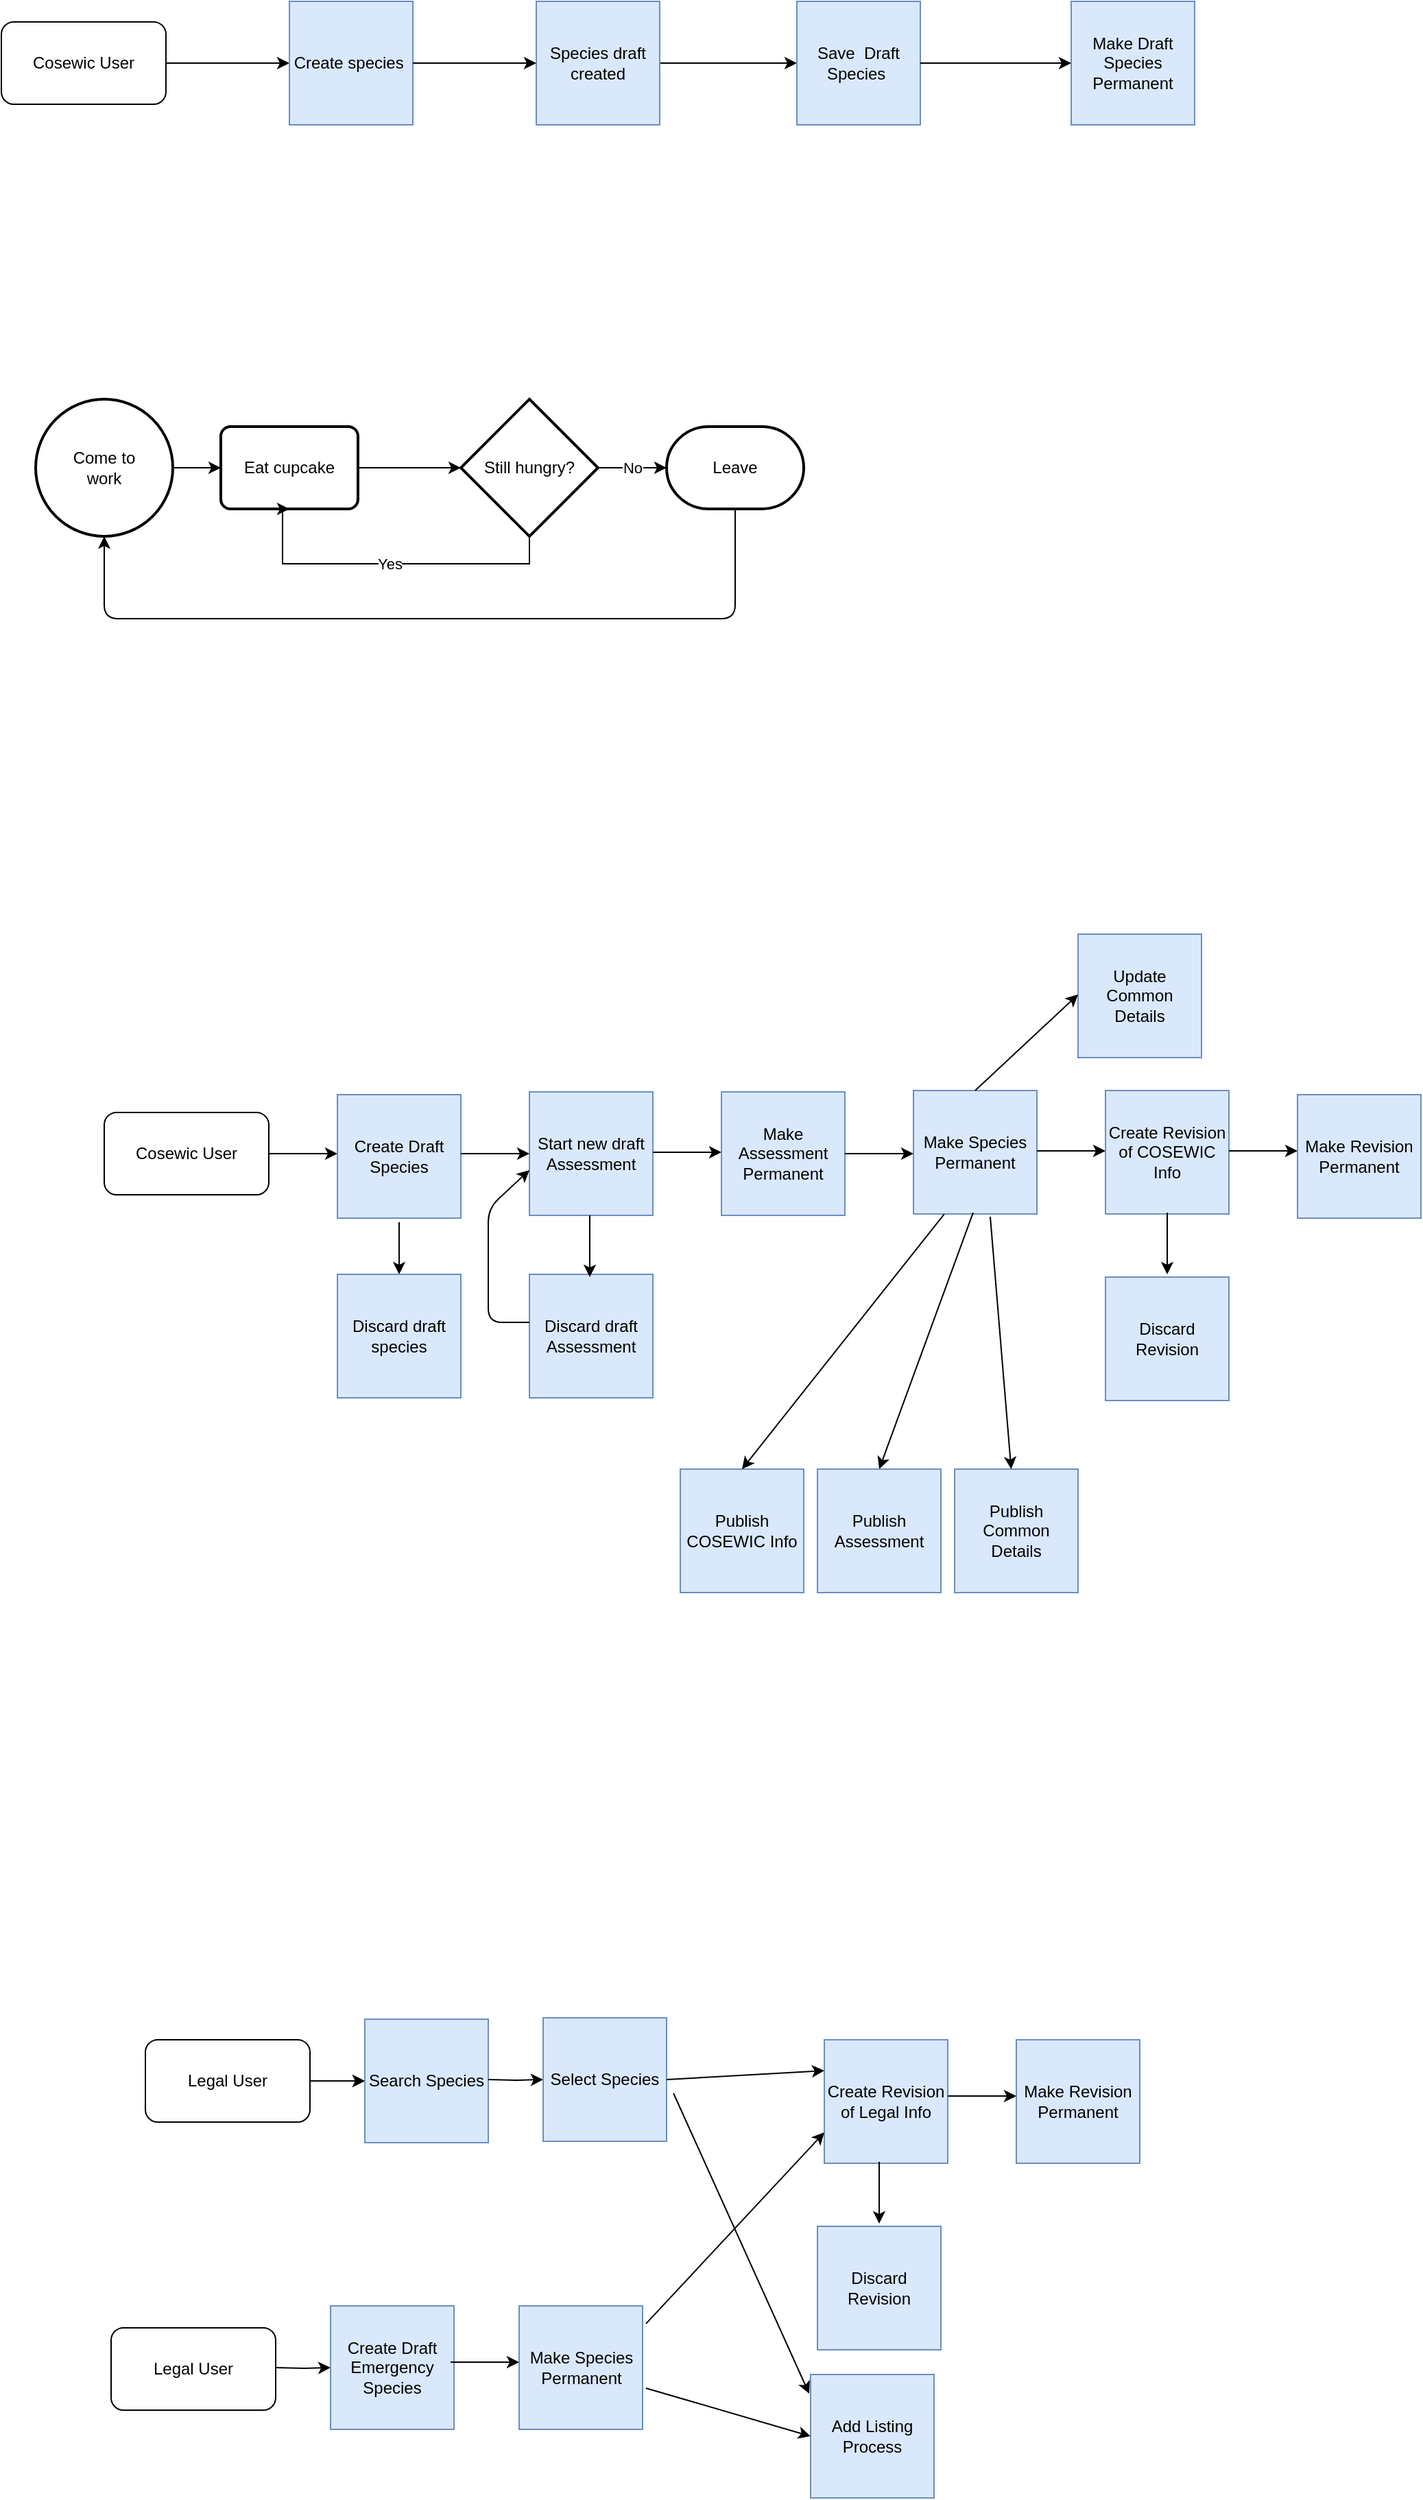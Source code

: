 <mxfile version="12.3.0" type="github" pages="1">
  <diagram name="Page-1" id="c7558073-3199-34d8-9f00-42111426c3f3">
    <mxGraphModel dx="3631" dy="1134" grid="1" gridSize="10" guides="1" tooltips="1" connect="1" arrows="1" fold="1" page="1" pageScale="1" pageWidth="1600" pageHeight="1200" background="#ffffff" math="0" shadow="0">
      <root>
        <mxCell id="0"/>
        <mxCell id="1" parent="0"/>
        <mxCell id="VTh4LOK5k53mG7-g33eP-3" value="" style="endArrow=classic;html=1;" parent="1" source="y1naxwlrMf5Ro_gKelW1-4" target="VTh4LOK5k53mG7-g33eP-5" edge="1">
          <mxGeometry width="50" height="50" relative="1" as="geometry">
            <mxPoint x="-785" y="235" as="sourcePoint"/>
            <mxPoint x="-715" y="235" as="targetPoint"/>
          </mxGeometry>
        </mxCell>
        <mxCell id="VTh4LOK5k53mG7-g33eP-4" value="Make Draft Species Permanent" style="whiteSpace=wrap;html=1;aspect=fixed;fillColor=#dae8fc;strokeColor=#6c8ebf;" parent="1" vertex="1">
          <mxGeometry x="-505" y="190" width="90" height="90" as="geometry"/>
        </mxCell>
        <mxCell id="VTh4LOK5k53mG7-g33eP-5" value="Save&amp;nbsp; Draft Species&amp;nbsp;" style="whiteSpace=wrap;html=1;aspect=fixed;fillColor=#dae8fc;strokeColor=#6c8ebf;" parent="1" vertex="1">
          <mxGeometry x="-705" y="190" width="90" height="90" as="geometry"/>
        </mxCell>
        <mxCell id="VTh4LOK5k53mG7-g33eP-6" value="Cosewic User" style="rounded=1;whiteSpace=wrap;html=1;" parent="1" vertex="1">
          <mxGeometry x="-1285" y="205" width="120" height="60" as="geometry"/>
        </mxCell>
        <mxCell id="y1naxwlrMf5Ro_gKelW1-4" value="Species draft created" style="whiteSpace=wrap;html=1;aspect=fixed;fillColor=#dae8fc;strokeColor=#6c8ebf;" parent="1" vertex="1">
          <mxGeometry x="-895" y="190" width="90" height="90" as="geometry"/>
        </mxCell>
        <mxCell id="VTh4LOK5k53mG7-g33eP-7" value="" style="endArrow=classic;html=1;" parent="1" source="VTh4LOK5k53mG7-g33eP-5" target="VTh4LOK5k53mG7-g33eP-4" edge="1">
          <mxGeometry width="50" height="50" relative="1" as="geometry">
            <mxPoint x="-585" y="235" as="sourcePoint"/>
            <mxPoint x="-545" y="235" as="targetPoint"/>
            <Array as="points"/>
          </mxGeometry>
        </mxCell>
        <mxCell id="VTh4LOK5k53mG7-g33eP-10" value="" style="endArrow=classic;html=1;exitX=1;exitY=0.5;exitDx=0;exitDy=0;" parent="1" source="VTh4LOK5k53mG7-g33eP-6" target="y1naxwlrMf5Ro_gKelW1-5" edge="1">
          <mxGeometry width="50" height="50" relative="1" as="geometry">
            <mxPoint x="-1155" y="229.5" as="sourcePoint"/>
            <mxPoint x="-1085" y="229.5" as="targetPoint"/>
          </mxGeometry>
        </mxCell>
        <mxCell id="y1naxwlrMf5Ro_gKelW1-5" value="Create species&amp;nbsp;" style="whiteSpace=wrap;html=1;aspect=fixed;fillColor=#dae8fc;strokeColor=#6c8ebf;" parent="1" vertex="1">
          <mxGeometry x="-1075" y="190" width="90" height="90" as="geometry"/>
        </mxCell>
        <mxCell id="VTh4LOK5k53mG7-g33eP-12" value="" style="endArrow=classic;html=1;exitX=1;exitY=0.5;exitDx=0;exitDy=0;entryX=0;entryY=0.5;entryDx=0;entryDy=0;" parent="1" source="y1naxwlrMf5Ro_gKelW1-5" target="y1naxwlrMf5Ro_gKelW1-4" edge="1">
          <mxGeometry width="50" height="50" relative="1" as="geometry">
            <mxPoint x="-975" y="234" as="sourcePoint"/>
            <mxPoint x="-915" y="234" as="targetPoint"/>
          </mxGeometry>
        </mxCell>
        <mxCell id="E1cjcMC4RDlBIDP7sY1C-115" value="Come to &lt;br&gt;work" style="strokeWidth=2;html=1;shape=mxgraph.flowchart.start_2;whiteSpace=wrap;" parent="1" vertex="1">
          <mxGeometry x="-1260" y="480" width="100" height="100" as="geometry"/>
        </mxCell>
        <mxCell id="E1cjcMC4RDlBIDP7sY1C-116" value="Leave" style="strokeWidth=2;html=1;shape=mxgraph.flowchart.terminator;whiteSpace=wrap;" parent="1" vertex="1">
          <mxGeometry x="-800" y="500" width="100" height="60" as="geometry"/>
        </mxCell>
        <mxCell id="tL9PczSeXtMjVQ5EPy2s-9" value="" style="edgeStyle=orthogonalEdgeStyle;rounded=0;orthogonalLoop=1;jettySize=auto;html=1;" parent="1" source="E1cjcMC4RDlBIDP7sY1C-117" target="tL9PczSeXtMjVQ5EPy2s-1" edge="1">
          <mxGeometry relative="1" as="geometry"/>
        </mxCell>
        <mxCell id="E1cjcMC4RDlBIDP7sY1C-117" value="Eat cupcake" style="rounded=1;whiteSpace=wrap;html=1;absoluteArcSize=1;arcSize=14;strokeWidth=2;" parent="1" vertex="1">
          <mxGeometry x="-1125" y="500" width="100" height="60" as="geometry"/>
        </mxCell>
        <mxCell id="E1cjcMC4RDlBIDP7sY1C-118" value="" style="endArrow=classic;html=1;entryX=0;entryY=0.5;entryDx=0;entryDy=0;" parent="1" source="E1cjcMC4RDlBIDP7sY1C-115" target="E1cjcMC4RDlBIDP7sY1C-117" edge="1">
          <mxGeometry width="50" height="50" relative="1" as="geometry">
            <mxPoint x="-1190" y="580" as="sourcePoint"/>
            <mxPoint x="-1140" y="530" as="targetPoint"/>
          </mxGeometry>
        </mxCell>
        <mxCell id="jn9xSUYISPLA68ydeZet-104" value="" style="endArrow=classic;html=1;entryX=0.5;entryY=1;entryDx=0;entryDy=0;entryPerimeter=0;exitX=0.5;exitY=1;exitDx=0;exitDy=0;exitPerimeter=0;" parent="1" source="E1cjcMC4RDlBIDP7sY1C-116" target="E1cjcMC4RDlBIDP7sY1C-115" edge="1">
          <mxGeometry width="50" height="50" relative="1" as="geometry">
            <mxPoint x="-890" y="525" as="sourcePoint"/>
            <mxPoint x="-1180" y="710" as="targetPoint"/>
            <Array as="points">
              <mxPoint x="-750" y="640"/>
              <mxPoint x="-920" y="640"/>
              <mxPoint x="-1210" y="640"/>
            </Array>
          </mxGeometry>
        </mxCell>
        <mxCell id="tL9PczSeXtMjVQ5EPy2s-7" value="Yes" style="edgeStyle=orthogonalEdgeStyle;rounded=0;orthogonalLoop=1;jettySize=auto;html=1;entryX=0.5;entryY=1;entryDx=0;entryDy=0;" parent="1" source="tL9PczSeXtMjVQ5EPy2s-1" target="E1cjcMC4RDlBIDP7sY1C-117" edge="1">
          <mxGeometry relative="1" as="geometry">
            <mxPoint x="-1080" y="610" as="targetPoint"/>
            <Array as="points">
              <mxPoint x="-900" y="600"/>
              <mxPoint x="-1080" y="600"/>
              <mxPoint x="-1080" y="560"/>
            </Array>
          </mxGeometry>
        </mxCell>
        <mxCell id="tL9PczSeXtMjVQ5EPy2s-10" value="No" style="edgeStyle=orthogonalEdgeStyle;rounded=0;orthogonalLoop=1;jettySize=auto;html=1;" parent="1" source="tL9PczSeXtMjVQ5EPy2s-1" target="E1cjcMC4RDlBIDP7sY1C-116" edge="1">
          <mxGeometry relative="1" as="geometry"/>
        </mxCell>
        <mxCell id="tL9PczSeXtMjVQ5EPy2s-1" value="Still hungry?" style="strokeWidth=2;html=1;shape=mxgraph.flowchart.decision;whiteSpace=wrap;" parent="1" vertex="1">
          <mxGeometry x="-950" y="480" width="100" height="100" as="geometry"/>
        </mxCell>
        <mxCell id="K9Jv4syfFlTt1CtUerWt-1" value="Cosewic User" style="rounded=1;whiteSpace=wrap;html=1;" parent="1" vertex="1">
          <mxGeometry x="-1210" y="1000" width="120" height="60" as="geometry"/>
        </mxCell>
        <mxCell id="K9Jv4syfFlTt1CtUerWt-2" value="" style="endArrow=classic;html=1;exitX=1;exitY=0.5;exitDx=0;exitDy=0;" parent="1" edge="1">
          <mxGeometry width="50" height="50" relative="1" as="geometry">
            <mxPoint x="-1090" y="1030" as="sourcePoint"/>
            <mxPoint x="-1040" y="1030" as="targetPoint"/>
          </mxGeometry>
        </mxCell>
        <mxCell id="K9Jv4syfFlTt1CtUerWt-3" value="Create Draft Species" style="whiteSpace=wrap;html=1;aspect=fixed;fillColor=#dae8fc;strokeColor=#6c8ebf;" parent="1" vertex="1">
          <mxGeometry x="-1040" y="987" width="90" height="90" as="geometry"/>
        </mxCell>
        <mxCell id="K9Jv4syfFlTt1CtUerWt-6" value="Start new draft Assessment" style="whiteSpace=wrap;html=1;aspect=fixed;fillColor=#dae8fc;strokeColor=#6c8ebf;" parent="1" vertex="1">
          <mxGeometry x="-900" y="985" width="90" height="90" as="geometry"/>
        </mxCell>
        <mxCell id="K9Jv4syfFlTt1CtUerWt-7" value="" style="endArrow=classic;html=1;exitX=1;exitY=0.5;exitDx=0;exitDy=0;" parent="1" edge="1">
          <mxGeometry width="50" height="50" relative="1" as="geometry">
            <mxPoint x="-950" y="1030" as="sourcePoint"/>
            <mxPoint x="-900" y="1030" as="targetPoint"/>
          </mxGeometry>
        </mxCell>
        <mxCell id="K9Jv4syfFlTt1CtUerWt-8" value="" style="endArrow=classic;html=1;exitX=1;exitY=0.5;exitDx=0;exitDy=0;" parent="1" edge="1">
          <mxGeometry width="50" height="50" relative="1" as="geometry">
            <mxPoint x="-810" y="1029" as="sourcePoint"/>
            <mxPoint x="-760" y="1029" as="targetPoint"/>
          </mxGeometry>
        </mxCell>
        <mxCell id="K9Jv4syfFlTt1CtUerWt-9" value="Make Assessment Permanent" style="whiteSpace=wrap;html=1;aspect=fixed;fillColor=#dae8fc;strokeColor=#6c8ebf;" parent="1" vertex="1">
          <mxGeometry x="-760" y="985" width="90" height="90" as="geometry"/>
        </mxCell>
        <mxCell id="K9Jv4syfFlTt1CtUerWt-10" value="Make Species Permanent" style="whiteSpace=wrap;html=1;aspect=fixed;fillColor=#dae8fc;strokeColor=#6c8ebf;" parent="1" vertex="1">
          <mxGeometry x="-620" y="984" width="90" height="90" as="geometry"/>
        </mxCell>
        <mxCell id="K9Jv4syfFlTt1CtUerWt-11" value="" style="endArrow=classic;html=1;exitX=1;exitY=0.5;exitDx=0;exitDy=0;" parent="1" edge="1">
          <mxGeometry width="50" height="50" relative="1" as="geometry">
            <mxPoint x="-670" y="1030" as="sourcePoint"/>
            <mxPoint x="-620" y="1030" as="targetPoint"/>
          </mxGeometry>
        </mxCell>
        <mxCell id="K9Jv4syfFlTt1CtUerWt-12" value="" style="endArrow=classic;html=1;" parent="1" target="K9Jv4syfFlTt1CtUerWt-13" edge="1">
          <mxGeometry width="50" height="50" relative="1" as="geometry">
            <mxPoint x="-995" y="1080" as="sourcePoint"/>
            <mxPoint x="-996" y="1115" as="targetPoint"/>
          </mxGeometry>
        </mxCell>
        <mxCell id="K9Jv4syfFlTt1CtUerWt-13" value="Discard draft species" style="whiteSpace=wrap;html=1;aspect=fixed;fillColor=#dae8fc;strokeColor=#6c8ebf;" parent="1" vertex="1">
          <mxGeometry x="-1040" y="1118" width="90" height="90" as="geometry"/>
        </mxCell>
        <mxCell id="K9Jv4syfFlTt1CtUerWt-17" value="Discard draft Assessment" style="whiteSpace=wrap;html=1;aspect=fixed;fillColor=#dae8fc;strokeColor=#6c8ebf;" parent="1" vertex="1">
          <mxGeometry x="-900" y="1118" width="90" height="90" as="geometry"/>
        </mxCell>
        <mxCell id="K9Jv4syfFlTt1CtUerWt-19" value="" style="endArrow=classic;html=1;" parent="1" edge="1">
          <mxGeometry width="50" height="50" relative="1" as="geometry">
            <mxPoint x="-856" y="1075" as="sourcePoint"/>
            <mxPoint x="-856" y="1120" as="targetPoint"/>
          </mxGeometry>
        </mxCell>
        <mxCell id="K9Jv4syfFlTt1CtUerWt-20" value="" style="endArrow=classic;html=1;exitX=0;exitY=0.5;exitDx=0;exitDy=0;entryX=0;entryY=0.633;entryDx=0;entryDy=0;entryPerimeter=0;" parent="1" target="K9Jv4syfFlTt1CtUerWt-6" edge="1">
          <mxGeometry width="50" height="50" relative="1" as="geometry">
            <mxPoint x="-900" y="1153" as="sourcePoint"/>
            <mxPoint x="-900" y="1030" as="targetPoint"/>
            <Array as="points">
              <mxPoint x="-930" y="1153"/>
              <mxPoint x="-930" y="1070"/>
            </Array>
          </mxGeometry>
        </mxCell>
        <mxCell id="K9Jv4syfFlTt1CtUerWt-21" value="Create Revision of COSEWIC Info" style="whiteSpace=wrap;html=1;aspect=fixed;fillColor=#dae8fc;strokeColor=#6c8ebf;" parent="1" vertex="1">
          <mxGeometry x="-480" y="984" width="90" height="90" as="geometry"/>
        </mxCell>
        <mxCell id="K9Jv4syfFlTt1CtUerWt-22" value="" style="endArrow=classic;html=1;exitX=1;exitY=0.5;exitDx=0;exitDy=0;" parent="1" edge="1">
          <mxGeometry width="50" height="50" relative="1" as="geometry">
            <mxPoint x="-530" y="1028" as="sourcePoint"/>
            <mxPoint x="-480" y="1028" as="targetPoint"/>
          </mxGeometry>
        </mxCell>
        <mxCell id="K9Jv4syfFlTt1CtUerWt-23" value="Discard Revision" style="whiteSpace=wrap;html=1;aspect=fixed;fillColor=#dae8fc;strokeColor=#6c8ebf;" parent="1" vertex="1">
          <mxGeometry x="-480" y="1120" width="90" height="90" as="geometry"/>
        </mxCell>
        <mxCell id="K9Jv4syfFlTt1CtUerWt-24" value="" style="endArrow=classic;html=1;" parent="1" edge="1">
          <mxGeometry width="50" height="50" relative="1" as="geometry">
            <mxPoint x="-435" y="1073" as="sourcePoint"/>
            <mxPoint x="-435" y="1118" as="targetPoint"/>
          </mxGeometry>
        </mxCell>
        <mxCell id="K9Jv4syfFlTt1CtUerWt-25" value="Make Revision Permanent" style="whiteSpace=wrap;html=1;aspect=fixed;fillColor=#dae8fc;strokeColor=#6c8ebf;" parent="1" vertex="1">
          <mxGeometry x="-340" y="987" width="90" height="90" as="geometry"/>
        </mxCell>
        <mxCell id="K9Jv4syfFlTt1CtUerWt-26" value="" style="endArrow=classic;html=1;exitX=1;exitY=0.5;exitDx=0;exitDy=0;" parent="1" edge="1">
          <mxGeometry width="50" height="50" relative="1" as="geometry">
            <mxPoint x="-390" y="1028" as="sourcePoint"/>
            <mxPoint x="-340" y="1028" as="targetPoint"/>
          </mxGeometry>
        </mxCell>
        <mxCell id="K9Jv4syfFlTt1CtUerWt-27" value="" style="endArrow=classic;html=1;entryX=0.5;entryY=0;entryDx=0;entryDy=0;" parent="1" target="K9Jv4syfFlTt1CtUerWt-28" edge="1">
          <mxGeometry width="50" height="50" relative="1" as="geometry">
            <mxPoint x="-576.5" y="1073" as="sourcePoint"/>
            <mxPoint x="-576" y="1250" as="targetPoint"/>
          </mxGeometry>
        </mxCell>
        <mxCell id="K9Jv4syfFlTt1CtUerWt-28" value="Publish Assessment" style="whiteSpace=wrap;html=1;aspect=fixed;fillColor=#dae8fc;strokeColor=#6c8ebf;" parent="1" vertex="1">
          <mxGeometry x="-690" y="1260" width="90" height="90" as="geometry"/>
        </mxCell>
        <mxCell id="K9Jv4syfFlTt1CtUerWt-29" value="Publish COSEWIC Info" style="whiteSpace=wrap;html=1;aspect=fixed;fillColor=#dae8fc;strokeColor=#6c8ebf;" parent="1" vertex="1">
          <mxGeometry x="-790" y="1260" width="90" height="90" as="geometry"/>
        </mxCell>
        <mxCell id="K9Jv4syfFlTt1CtUerWt-30" value="" style="endArrow=classic;html=1;entryX=0.5;entryY=0;entryDx=0;entryDy=0;exitX=0.25;exitY=1;exitDx=0;exitDy=0;" parent="1" source="K9Jv4syfFlTt1CtUerWt-10" target="K9Jv4syfFlTt1CtUerWt-29" edge="1">
          <mxGeometry width="50" height="50" relative="1" as="geometry">
            <mxPoint x="-566.5" y="1083" as="sourcePoint"/>
            <mxPoint x="-505" y="1260" as="targetPoint"/>
          </mxGeometry>
        </mxCell>
        <mxCell id="K9Jv4syfFlTt1CtUerWt-32" value="" style="endArrow=classic;html=1;" parent="1" edge="1">
          <mxGeometry width="50" height="50" relative="1" as="geometry">
            <mxPoint x="-1060" y="1706" as="sourcePoint"/>
            <mxPoint x="-1020" y="1706" as="targetPoint"/>
          </mxGeometry>
        </mxCell>
        <mxCell id="K9Jv4syfFlTt1CtUerWt-37" value="" style="edgeStyle=orthogonalEdgeStyle;rounded=0;orthogonalLoop=1;jettySize=auto;html=1;" parent="1" source="K9Jv4syfFlTt1CtUerWt-33" target="K9Jv4syfFlTt1CtUerWt-34" edge="1">
          <mxGeometry relative="1" as="geometry"/>
        </mxCell>
        <mxCell id="K9Jv4syfFlTt1CtUerWt-33" value="Legal User" style="rounded=1;whiteSpace=wrap;html=1;" parent="1" vertex="1">
          <mxGeometry x="-1180" y="1676" width="120" height="60" as="geometry"/>
        </mxCell>
        <mxCell id="K9Jv4syfFlTt1CtUerWt-34" value="Search Species" style="whiteSpace=wrap;html=1;aspect=fixed;fillColor=#dae8fc;strokeColor=#6c8ebf;" parent="1" vertex="1">
          <mxGeometry x="-1020" y="1661" width="90" height="90" as="geometry"/>
        </mxCell>
        <mxCell id="K9Jv4syfFlTt1CtUerWt-38" value="" style="edgeStyle=orthogonalEdgeStyle;rounded=0;orthogonalLoop=1;jettySize=auto;html=1;" parent="1" edge="1">
          <mxGeometry relative="1" as="geometry">
            <mxPoint x="-930" y="1705" as="sourcePoint"/>
            <mxPoint x="-890" y="1705" as="targetPoint"/>
          </mxGeometry>
        </mxCell>
        <mxCell id="K9Jv4syfFlTt1CtUerWt-39" value="Select Species" style="whiteSpace=wrap;html=1;aspect=fixed;fillColor=#dae8fc;strokeColor=#6c8ebf;" parent="1" vertex="1">
          <mxGeometry x="-890" y="1660" width="90" height="90" as="geometry"/>
        </mxCell>
        <mxCell id="K9Jv4syfFlTt1CtUerWt-41" value="Create Revision of Legal Info" style="whiteSpace=wrap;html=1;aspect=fixed;fillColor=#dae8fc;strokeColor=#6c8ebf;" parent="1" vertex="1">
          <mxGeometry x="-685" y="1676" width="90" height="90" as="geometry"/>
        </mxCell>
        <mxCell id="K9Jv4syfFlTt1CtUerWt-42" value="Update Common Details" style="whiteSpace=wrap;html=1;aspect=fixed;fillColor=#dae8fc;strokeColor=#6c8ebf;" parent="1" vertex="1">
          <mxGeometry x="-500" y="870" width="90" height="90" as="geometry"/>
        </mxCell>
        <mxCell id="K9Jv4syfFlTt1CtUerWt-43" value="" style="endArrow=classic;html=1;exitX=0.5;exitY=0;exitDx=0;exitDy=0;" parent="1" source="K9Jv4syfFlTt1CtUerWt-10" edge="1">
          <mxGeometry width="50" height="50" relative="1" as="geometry">
            <mxPoint x="-550" y="914" as="sourcePoint"/>
            <mxPoint x="-500" y="914" as="targetPoint"/>
          </mxGeometry>
        </mxCell>
        <mxCell id="K9Jv4syfFlTt1CtUerWt-44" value="Publish Common Details" style="whiteSpace=wrap;html=1;aspect=fixed;fillColor=#dae8fc;strokeColor=#6c8ebf;" parent="1" vertex="1">
          <mxGeometry x="-590" y="1260" width="90" height="90" as="geometry"/>
        </mxCell>
        <mxCell id="K9Jv4syfFlTt1CtUerWt-45" value="" style="endArrow=classic;html=1;exitX=0.622;exitY=1.022;exitDx=0;exitDy=0;exitPerimeter=0;" parent="1" source="K9Jv4syfFlTt1CtUerWt-10" target="K9Jv4syfFlTt1CtUerWt-44" edge="1">
          <mxGeometry width="50" height="50" relative="1" as="geometry">
            <mxPoint x="-566.5" y="1083" as="sourcePoint"/>
            <mxPoint x="-635" y="1270" as="targetPoint"/>
          </mxGeometry>
        </mxCell>
        <mxCell id="K9Jv4syfFlTt1CtUerWt-46" value="Make Revision Permanent" style="whiteSpace=wrap;html=1;aspect=fixed;fillColor=#dae8fc;strokeColor=#6c8ebf;" parent="1" vertex="1">
          <mxGeometry x="-545" y="1676" width="90" height="90" as="geometry"/>
        </mxCell>
        <mxCell id="K9Jv4syfFlTt1CtUerWt-47" value="" style="endArrow=classic;html=1;exitX=1;exitY=0.5;exitDx=0;exitDy=0;" parent="1" edge="1">
          <mxGeometry width="50" height="50" relative="1" as="geometry">
            <mxPoint x="-595" y="1717" as="sourcePoint"/>
            <mxPoint x="-545" y="1717" as="targetPoint"/>
          </mxGeometry>
        </mxCell>
        <mxCell id="K9Jv4syfFlTt1CtUerWt-48" value="Discard Revision" style="whiteSpace=wrap;html=1;aspect=fixed;fillColor=#dae8fc;strokeColor=#6c8ebf;" parent="1" vertex="1">
          <mxGeometry x="-690" y="1812" width="90" height="90" as="geometry"/>
        </mxCell>
        <mxCell id="K9Jv4syfFlTt1CtUerWt-49" value="" style="endArrow=classic;html=1;" parent="1" edge="1">
          <mxGeometry width="50" height="50" relative="1" as="geometry">
            <mxPoint x="-645" y="1765" as="sourcePoint"/>
            <mxPoint x="-645" y="1810" as="targetPoint"/>
          </mxGeometry>
        </mxCell>
        <mxCell id="K9Jv4syfFlTt1CtUerWt-50" value="Legal User" style="rounded=1;whiteSpace=wrap;html=1;" parent="1" vertex="1">
          <mxGeometry x="-1205" y="1886" width="120" height="60" as="geometry"/>
        </mxCell>
        <mxCell id="K9Jv4syfFlTt1CtUerWt-52" value="" style="edgeStyle=orthogonalEdgeStyle;rounded=0;orthogonalLoop=1;jettySize=auto;html=1;" parent="1" target="K9Jv4syfFlTt1CtUerWt-53" edge="1">
          <mxGeometry relative="1" as="geometry">
            <mxPoint x="-1085" y="1915" as="sourcePoint"/>
          </mxGeometry>
        </mxCell>
        <mxCell id="K9Jv4syfFlTt1CtUerWt-53" value="Create Draft Emergency Species" style="whiteSpace=wrap;html=1;aspect=fixed;fillColor=#dae8fc;strokeColor=#6c8ebf;" parent="1" vertex="1">
          <mxGeometry x="-1045" y="1870" width="90" height="90" as="geometry"/>
        </mxCell>
        <mxCell id="K9Jv4syfFlTt1CtUerWt-54" value="Make Species Permanent" style="whiteSpace=wrap;html=1;aspect=fixed;fillColor=#dae8fc;strokeColor=#6c8ebf;" parent="1" vertex="1">
          <mxGeometry x="-907.5" y="1870" width="90" height="90" as="geometry"/>
        </mxCell>
        <mxCell id="K9Jv4syfFlTt1CtUerWt-55" value="" style="endArrow=classic;html=1;exitX=1;exitY=0.5;exitDx=0;exitDy=0;" parent="1" edge="1">
          <mxGeometry width="50" height="50" relative="1" as="geometry">
            <mxPoint x="-957.5" y="1911" as="sourcePoint"/>
            <mxPoint x="-907.5" y="1911" as="targetPoint"/>
          </mxGeometry>
        </mxCell>
        <mxCell id="K9Jv4syfFlTt1CtUerWt-56" value="" style="endArrow=classic;html=1;entryX=0;entryY=0.75;entryDx=0;entryDy=0;exitX=1.028;exitY=0.144;exitDx=0;exitDy=0;exitPerimeter=0;" parent="1" source="K9Jv4syfFlTt1CtUerWt-54" target="K9Jv4syfFlTt1CtUerWt-41" edge="1">
          <mxGeometry width="50" height="50" relative="1" as="geometry">
            <mxPoint x="-1435" y="1980" as="sourcePoint"/>
            <mxPoint x="-1385" y="1930" as="targetPoint"/>
          </mxGeometry>
        </mxCell>
        <mxCell id="K9Jv4syfFlTt1CtUerWt-57" value="" style="endArrow=classic;html=1;exitX=1;exitY=0.5;exitDx=0;exitDy=0;entryX=0;entryY=0.25;entryDx=0;entryDy=0;" parent="1" source="K9Jv4syfFlTt1CtUerWt-39" target="K9Jv4syfFlTt1CtUerWt-41" edge="1">
          <mxGeometry width="50" height="50" relative="1" as="geometry">
            <mxPoint x="-804.98" y="1892.96" as="sourcePoint"/>
            <mxPoint x="-745" y="1750" as="targetPoint"/>
          </mxGeometry>
        </mxCell>
        <mxCell id="K9Jv4syfFlTt1CtUerWt-59" value="Add Listing Process" style="whiteSpace=wrap;html=1;aspect=fixed;fillColor=#dae8fc;strokeColor=#6c8ebf;" parent="1" vertex="1">
          <mxGeometry x="-695" y="1920" width="90" height="90" as="geometry"/>
        </mxCell>
        <mxCell id="K9Jv4syfFlTt1CtUerWt-60" value="" style="endArrow=classic;html=1;exitX=1.056;exitY=0.611;exitDx=0;exitDy=0;entryX=-0.011;entryY=0.156;entryDx=0;entryDy=0;exitPerimeter=0;entryPerimeter=0;" parent="1" source="K9Jv4syfFlTt1CtUerWt-39" target="K9Jv4syfFlTt1CtUerWt-59" edge="1">
          <mxGeometry width="50" height="50" relative="1" as="geometry">
            <mxPoint x="-790" y="1715" as="sourcePoint"/>
            <mxPoint x="-675" y="1708.5" as="targetPoint"/>
          </mxGeometry>
        </mxCell>
        <mxCell id="K9Jv4syfFlTt1CtUerWt-61" value="" style="endArrow=classic;html=1;entryX=0;entryY=0.5;entryDx=0;entryDy=0;" parent="1" target="K9Jv4syfFlTt1CtUerWt-59" edge="1">
          <mxGeometry width="50" height="50" relative="1" as="geometry">
            <mxPoint x="-815" y="1930" as="sourcePoint"/>
            <mxPoint x="-675" y="1753.5" as="targetPoint"/>
          </mxGeometry>
        </mxCell>
      </root>
    </mxGraphModel>
  </diagram>
</mxfile>
